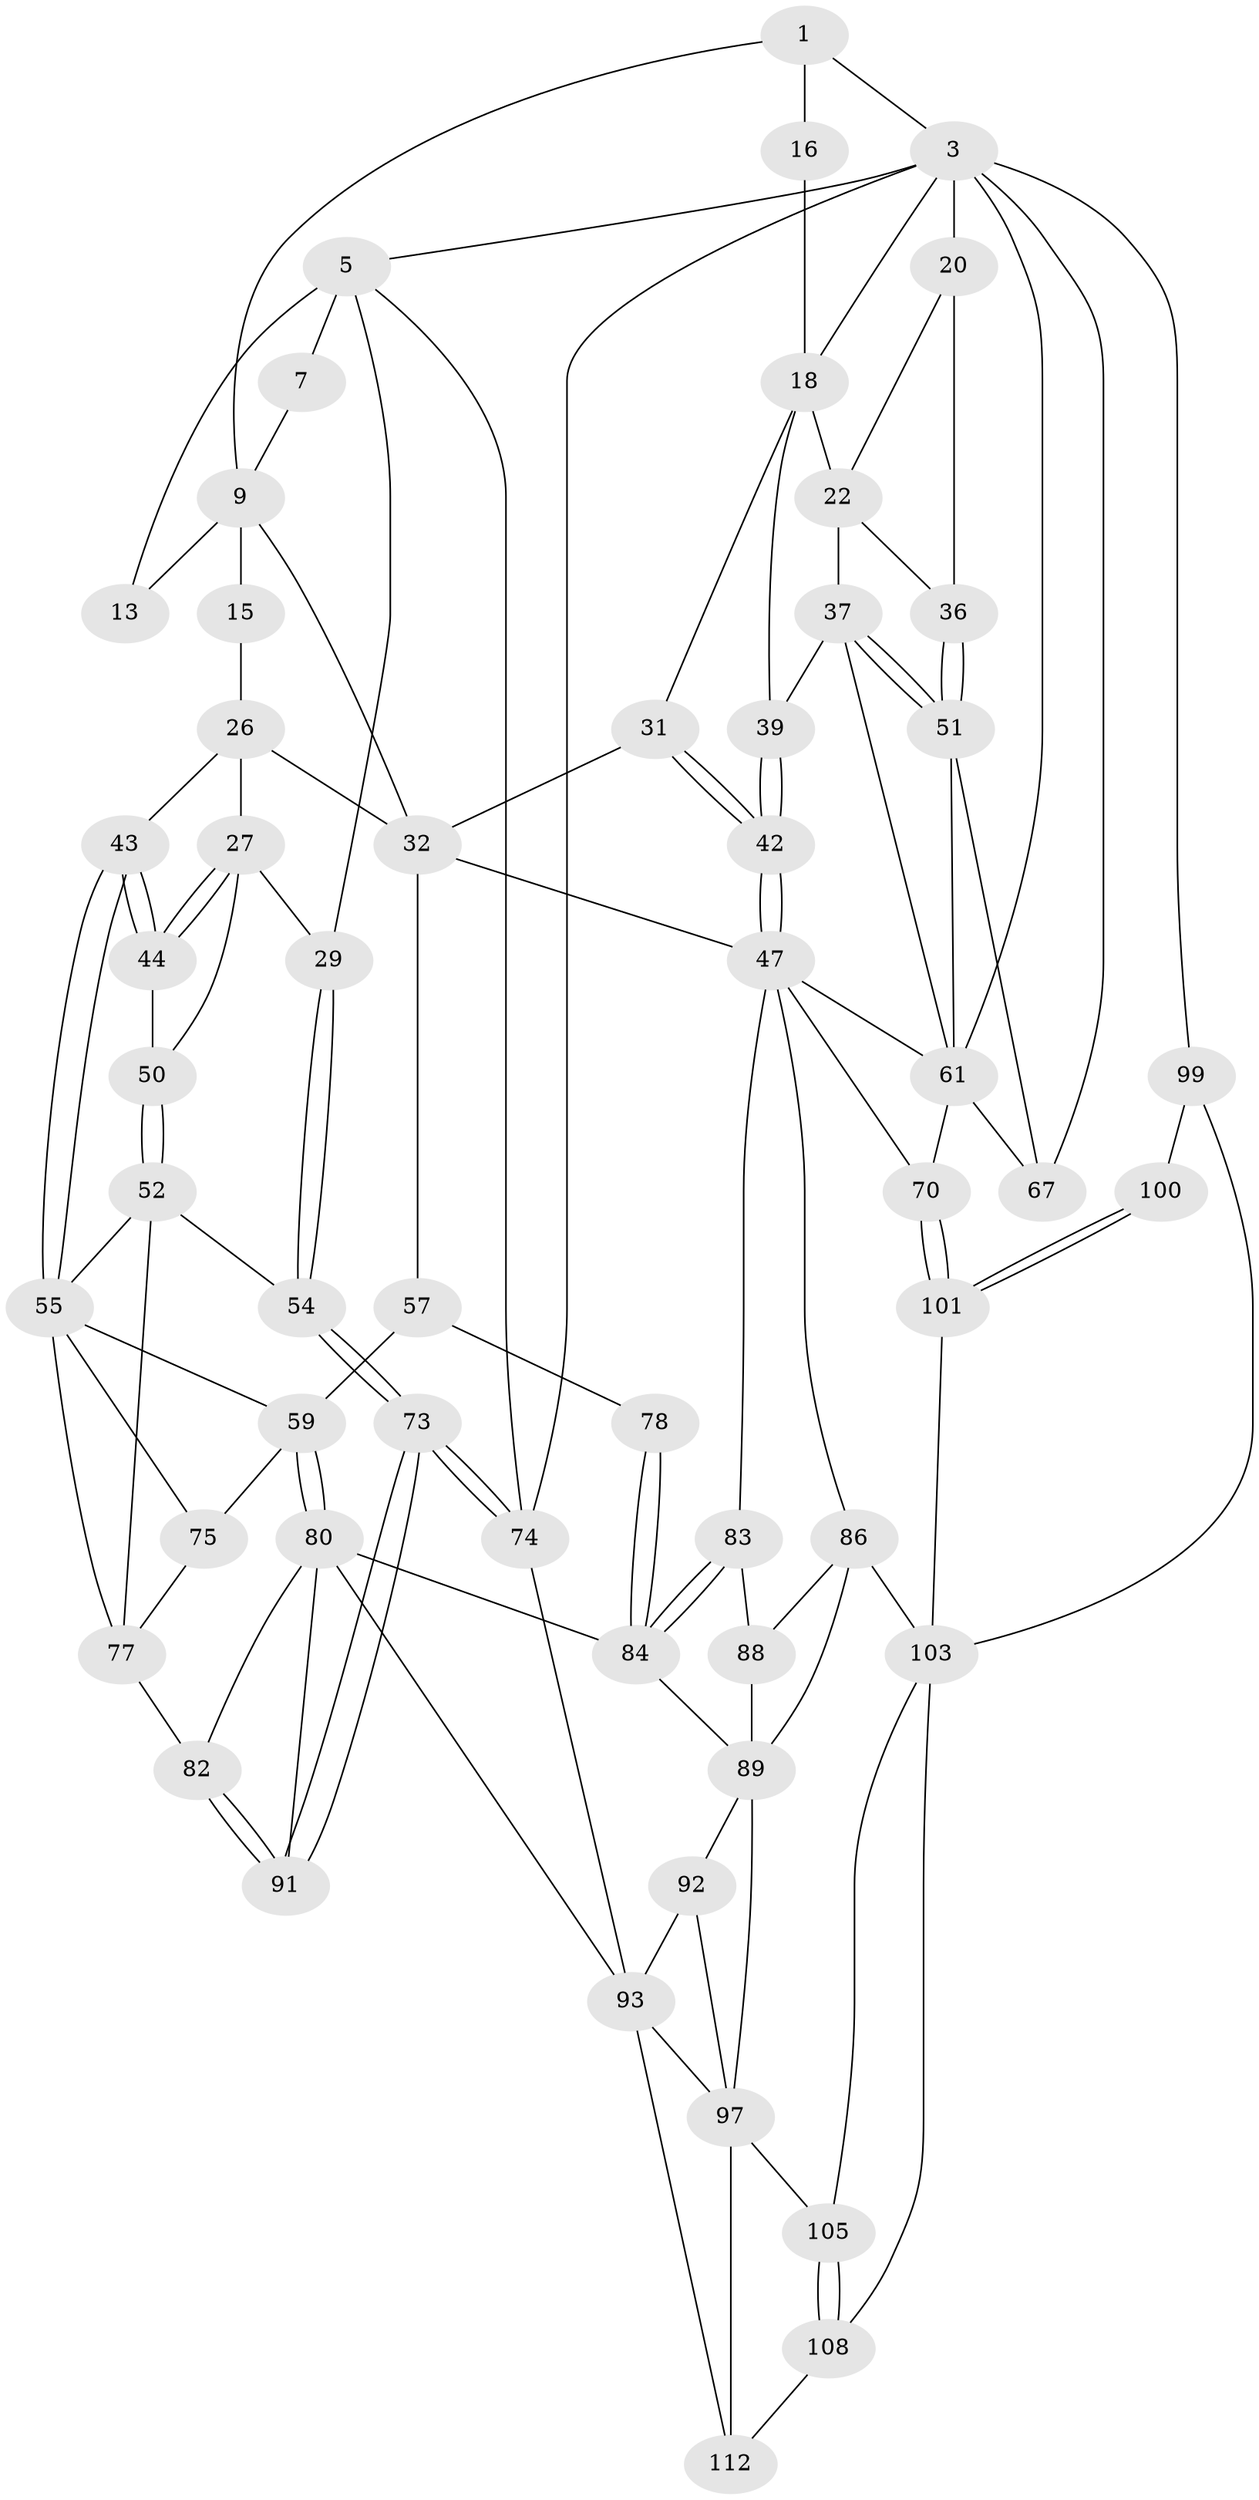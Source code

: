 // original degree distribution, {3: 0.017857142857142856, 4: 0.25892857142857145, 6: 0.24107142857142858, 5: 0.48214285714285715}
// Generated by graph-tools (version 1.1) at 2025/27/03/15/25 16:27:59]
// undirected, 56 vertices, 122 edges
graph export_dot {
graph [start="1"]
  node [color=gray90,style=filled];
  1 [pos="+0.5455948161708714+0",super="+2+8"];
  3 [pos="+0.8039080468204182+0",super="+17+4"];
  5 [pos="+0+0",super="+24+6"];
  7 [pos="+0.2578444469071966+0"];
  9 [pos="+0.4142183056367254+0.16966027231987488",super="+14+10"];
  13 [pos="+0.1121786680218648+0.14142821114381635"];
  15 [pos="+0.36389044570960344+0.19645842002172545",super="+25"];
  16 [pos="+0.6393560929885579+0.07573569731252117"];
  18 [pos="+0.778173369220637+0.16627455681667783",super="+19"];
  20 [pos="+0.8626645883930005+0.14540283178818159",super="+21"];
  22 [pos="+0.8718967855502104+0.24925502920951997",super="+23+35"];
  26 [pos="+0.13896198667453377+0.2982174346468429",super="+41"];
  27 [pos="+0.07800919838708754+0.3165774382823843",super="+28"];
  29 [pos="+0+0.30507127133808715"];
  31 [pos="+0.677170741049204+0.281053469805855"];
  32 [pos="+0.4203172432655712+0.25394913722023466",super="+33+45"];
  36 [pos="+1+0.16754000820663736"];
  37 [pos="+0.9011211388154277+0.4074132936779913",super="+38"];
  39 [pos="+0.8104440862040541+0.36676285243976586"];
  42 [pos="+0.6607061721081676+0.41919554634489414"];
  43 [pos="+0.2329180570003498+0.4483978772147661"];
  44 [pos="+0.12313147796072389+0.4489530562750822"];
  47 [pos="+0.6267215603072396+0.5261176052960053",super="+48+62"];
  50 [pos="+0.0946783915755108+0.4585791788738366"];
  51 [pos="+1+0.30316607377699234",super="+63"];
  52 [pos="+0.03851913285880707+0.553029041118838",super="+53"];
  54 [pos="+0+0.6557674418980106"];
  55 [pos="+0.22663947779147633+0.5152815301053245",super="+56"];
  57 [pos="+0.37255196627150566+0.576891424617677",super="+58+72"];
  59 [pos="+0.2920039717428859+0.6084387967928104",super="+60"];
  61 [pos="+0.8834271122061585+0.447821686368814",super="+64"];
  67 [pos="+1+0.6128753301297047"];
  70 [pos="+0.8067207984495215+0.7202888120293727"];
  73 [pos="+0+1"];
  74 [pos="+0+1"];
  75 [pos="+0.21356840585114617+0.5924533257081909"];
  77 [pos="+0.0737461367615816+0.6974013435177188",super="+79"];
  78 [pos="+0.41968465390543297+0.6960759346752619"];
  80 [pos="+0.2846232717634193+0.6734379962093276",super="+81"];
  82 [pos="+0.19596168461280516+0.7773209130521825"];
  83 [pos="+0.5010013105809542+0.6899627240467129"];
  84 [pos="+0.43224696962273446+0.7300193862337574",super="+85"];
  86 [pos="+0.6623800890219544+0.7849232475177816",super="+87"];
  88 [pos="+0.5646454766350492+0.7611374230261793"];
  89 [pos="+0.4405993083807645+0.7894537311279054",super="+96+90"];
  91 [pos="+0+1"];
  92 [pos="+0.3004059732642+0.8493471841348473"];
  93 [pos="+0.27235319201355995+0.8430706176879087",super="+109"];
  97 [pos="+0.49605299865076574+0.9445866356190687",super="+106+98"];
  99 [pos="+0.9419272066735653+0.8226319473965752",super="+102"];
  100 [pos="+0.884446907725425+0.9804496224658222"];
  101 [pos="+0.8181154188257085+0.8642609960419818"];
  103 [pos="+0.7200563221381313+0.9435328686791877",super="+107+104"];
  105 [pos="+0.6441526827032149+0.8579390647168182"];
  108 [pos="+0.6134222332356882+1"];
  112 [pos="+0.556971952737429+1"];
  1 -- 16 [weight=2];
  1 -- 3;
  1 -- 9;
  3 -- 18;
  3 -- 20 [weight=2];
  3 -- 67;
  3 -- 99 [weight=2];
  3 -- 5;
  3 -- 74;
  3 -- 61;
  5 -- 74;
  5 -- 13 [weight=2];
  5 -- 29;
  5 -- 7;
  7 -- 9;
  9 -- 32;
  9 -- 15 [weight=3];
  9 -- 13;
  15 -- 26;
  16 -- 18;
  18 -- 22 [weight=2];
  18 -- 39;
  18 -- 31;
  20 -- 22;
  20 -- 36;
  22 -- 36;
  22 -- 37;
  26 -- 27;
  26 -- 32;
  26 -- 43;
  27 -- 44;
  27 -- 44;
  27 -- 50;
  27 -- 29;
  29 -- 54;
  29 -- 54;
  31 -- 32;
  31 -- 42;
  31 -- 42;
  32 -- 57 [weight=2];
  32 -- 47;
  36 -- 51;
  36 -- 51;
  37 -- 51;
  37 -- 51;
  37 -- 61;
  37 -- 39;
  39 -- 42;
  39 -- 42;
  42 -- 47;
  42 -- 47;
  43 -- 44;
  43 -- 44;
  43 -- 55;
  43 -- 55;
  44 -- 50;
  47 -- 83;
  47 -- 70;
  47 -- 61;
  47 -- 86;
  50 -- 52;
  50 -- 52;
  51 -- 67;
  51 -- 61;
  52 -- 77;
  52 -- 54;
  52 -- 55;
  54 -- 73;
  54 -- 73;
  55 -- 75;
  55 -- 77;
  55 -- 59;
  57 -- 59;
  57 -- 78 [weight=2];
  59 -- 80;
  59 -- 80;
  59 -- 75;
  61 -- 67;
  61 -- 70;
  70 -- 101;
  70 -- 101;
  73 -- 74;
  73 -- 74;
  73 -- 91;
  73 -- 91;
  74 -- 93;
  75 -- 77;
  77 -- 82;
  78 -- 84;
  78 -- 84;
  80 -- 84;
  80 -- 82;
  80 -- 91;
  80 -- 93;
  82 -- 91;
  82 -- 91;
  83 -- 84;
  83 -- 84;
  83 -- 88;
  84 -- 89;
  86 -- 88;
  86 -- 89;
  86 -- 103;
  88 -- 89;
  89 -- 97;
  89 -- 92;
  92 -- 93;
  92 -- 97;
  93 -- 112;
  93 -- 97;
  97 -- 112;
  97 -- 105;
  99 -- 100 [weight=2];
  99 -- 103;
  100 -- 101;
  100 -- 101;
  101 -- 103;
  103 -- 108;
  103 -- 105;
  105 -- 108;
  105 -- 108;
  108 -- 112;
}
